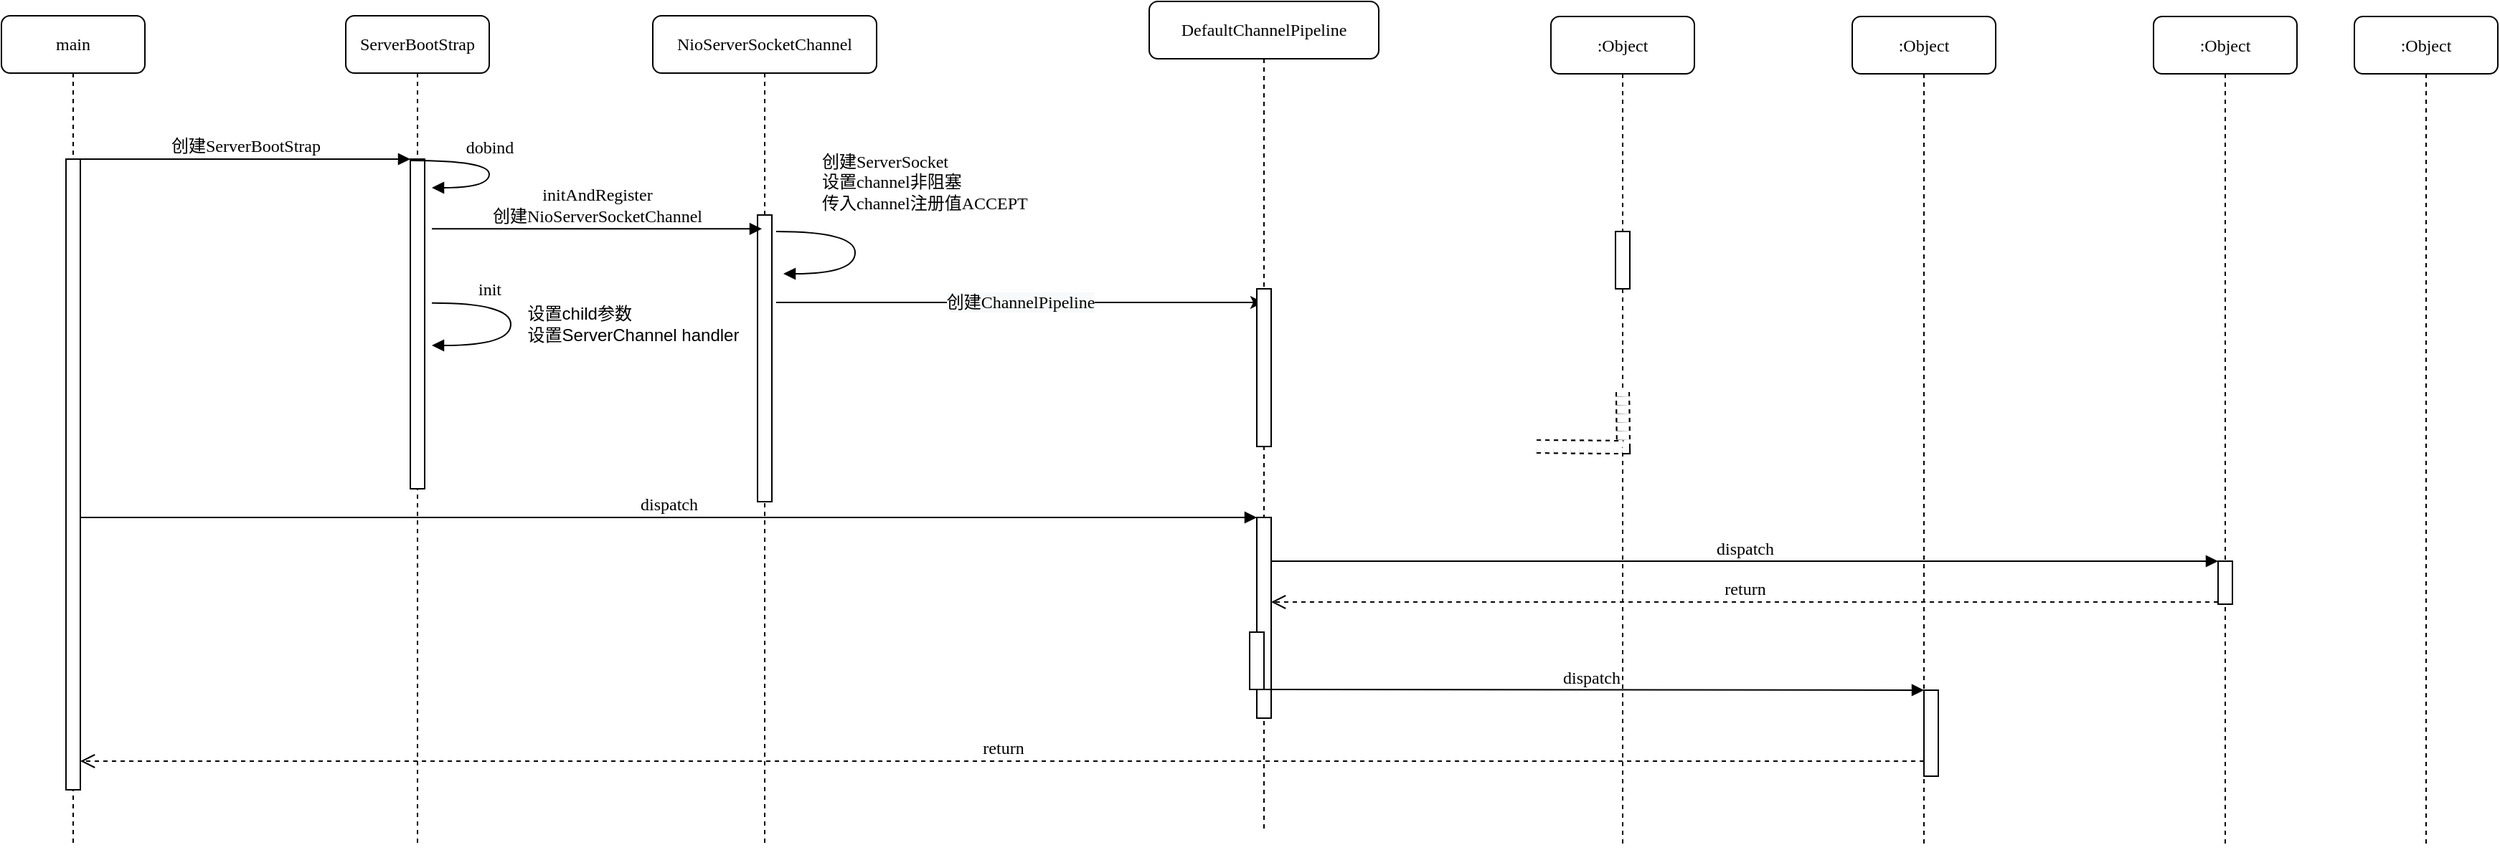<mxfile version="13.7.9" type="device" pages="2"><diagram name="netty启动时序" id="13e1069c-82ec-6db2-03f1-153e76fe0fe0"><mxGraphModel dx="1368" dy="792" grid="1" gridSize="10" guides="1" tooltips="1" connect="1" arrows="1" fold="1" page="1" pageScale="1" pageWidth="3300" pageHeight="2339" background="#ffffff" math="0" shadow="0"><root><mxCell id="0"/><mxCell id="1" parent="0"/><mxCell id="7baba1c4bc27f4b0-2" value="ServerBootStrap" style="shape=umlLifeline;perimeter=lifelinePerimeter;whiteSpace=wrap;html=1;container=1;collapsible=0;recursiveResize=0;outlineConnect=0;rounded=1;shadow=0;comic=0;labelBackgroundColor=none;strokeWidth=1;fontFamily=Verdana;fontSize=12;align=center;" parent="1" vertex="1"><mxGeometry x="460" y="80" width="100" height="580" as="geometry"/></mxCell><mxCell id="7baba1c4bc27f4b0-10" value="" style="html=1;points=[];perimeter=orthogonalPerimeter;rounded=0;shadow=0;comic=0;labelBackgroundColor=none;strokeWidth=1;fontFamily=Verdana;fontSize=12;align=center;" parent="7baba1c4bc27f4b0-2" vertex="1"><mxGeometry x="45" y="100" width="10" height="230" as="geometry"/></mxCell><mxCell id="7baba1c4bc27f4b0-3" value="NioServerSocketChannel" style="shape=umlLifeline;perimeter=lifelinePerimeter;whiteSpace=wrap;html=1;container=1;collapsible=0;recursiveResize=0;outlineConnect=0;rounded=1;shadow=0;comic=0;labelBackgroundColor=none;strokeWidth=1;fontFamily=Verdana;fontSize=12;align=center;" parent="1" vertex="1"><mxGeometry x="674" y="80" width="156" height="580" as="geometry"/></mxCell><mxCell id="7baba1c4bc27f4b0-13" value="" style="html=1;points=[];perimeter=orthogonalPerimeter;rounded=0;shadow=0;comic=0;labelBackgroundColor=none;strokeWidth=1;fontFamily=Verdana;fontSize=12;align=center;" parent="7baba1c4bc27f4b0-3" vertex="1"><mxGeometry x="73" y="139" width="10" height="200" as="geometry"/></mxCell><mxCell id="vocWT8wVsF9zGTg8BKTi-4" value="&#10;&#10;&lt;span style=&quot;color: rgb(0, 0, 0); font-family: verdana; font-size: 12px; font-style: normal; font-weight: 400; letter-spacing: normal; text-align: left; text-indent: 0px; text-transform: none; word-spacing: 0px; background-color: rgb(248, 249, 250); display: inline; float: none;&quot;&gt;创建ChannelPipeline&lt;/span&gt;&#10;&#10;" style="endArrow=classic;html=1;" edge="1" parent="7baba1c4bc27f4b0-3" target="7baba1c4bc27f4b0-4"><mxGeometry width="50" height="50" relative="1" as="geometry"><mxPoint x="86" y="200" as="sourcePoint"/><mxPoint x="446" y="200" as="targetPoint"/></mxGeometry></mxCell><mxCell id="7baba1c4bc27f4b0-4" value="DefaultChannelPipeline" style="shape=umlLifeline;perimeter=lifelinePerimeter;whiteSpace=wrap;html=1;container=1;collapsible=0;recursiveResize=0;outlineConnect=0;rounded=1;shadow=0;comic=0;labelBackgroundColor=none;strokeWidth=1;fontFamily=Verdana;fontSize=12;align=center;" parent="1" vertex="1"><mxGeometry x="1020" y="70" width="160" height="580" as="geometry"/></mxCell><mxCell id="7baba1c4bc27f4b0-16" value="" style="html=1;points=[];perimeter=orthogonalPerimeter;rounded=0;shadow=0;comic=0;labelBackgroundColor=none;strokeWidth=1;fontFamily=Verdana;fontSize=12;align=center;" parent="7baba1c4bc27f4b0-4" vertex="1"><mxGeometry x="75" y="200.5" width="10" height="110" as="geometry"/></mxCell><mxCell id="7baba1c4bc27f4b0-22" value="" style="html=1;points=[];perimeter=orthogonalPerimeter;rounded=0;shadow=0;comic=0;labelBackgroundColor=none;strokeWidth=1;fontFamily=Verdana;fontSize=12;align=center;" parent="7baba1c4bc27f4b0-4" vertex="1"><mxGeometry x="75" y="360" width="10" height="140" as="geometry"/></mxCell><mxCell id="7baba1c4bc27f4b0-5" value=":Object" style="shape=umlLifeline;perimeter=lifelinePerimeter;whiteSpace=wrap;html=1;container=1;collapsible=0;recursiveResize=0;outlineConnect=0;rounded=1;shadow=0;comic=0;labelBackgroundColor=none;strokeWidth=1;fontFamily=Verdana;fontSize=12;align=center;" parent="1" vertex="1"><mxGeometry x="1300" y="80.5" width="100" height="580" as="geometry"/></mxCell><mxCell id="7baba1c4bc27f4b0-6" value=":Object" style="shape=umlLifeline;perimeter=lifelinePerimeter;whiteSpace=wrap;html=1;container=1;collapsible=0;recursiveResize=0;outlineConnect=0;rounded=1;shadow=0;comic=0;labelBackgroundColor=none;strokeWidth=1;fontFamily=Verdana;fontSize=12;align=center;" parent="1" vertex="1"><mxGeometry x="1510" y="80.5" width="100" height="580" as="geometry"/></mxCell><mxCell id="7baba1c4bc27f4b0-7" value=":Object" style="shape=umlLifeline;perimeter=lifelinePerimeter;whiteSpace=wrap;html=1;container=1;collapsible=0;recursiveResize=0;outlineConnect=0;rounded=1;shadow=0;comic=0;labelBackgroundColor=none;strokeWidth=1;fontFamily=Verdana;fontSize=12;align=center;" parent="1" vertex="1"><mxGeometry x="1720" y="80.5" width="100" height="580" as="geometry"/></mxCell><mxCell id="7baba1c4bc27f4b0-8" value="main" style="shape=umlLifeline;perimeter=lifelinePerimeter;whiteSpace=wrap;html=1;container=1;collapsible=0;recursiveResize=0;outlineConnect=0;rounded=1;shadow=0;comic=0;labelBackgroundColor=none;strokeWidth=1;fontFamily=Verdana;fontSize=12;align=center;" parent="1" vertex="1"><mxGeometry x="220" y="80" width="100" height="580" as="geometry"/></mxCell><mxCell id="7baba1c4bc27f4b0-9" value="" style="html=1;points=[];perimeter=orthogonalPerimeter;rounded=0;shadow=0;comic=0;labelBackgroundColor=none;strokeWidth=1;fontFamily=Verdana;fontSize=12;align=center;" parent="7baba1c4bc27f4b0-8" vertex="1"><mxGeometry x="45" y="100" width="10" height="440" as="geometry"/></mxCell><mxCell id="7baba1c4bc27f4b0-19" value="" style="html=1;points=[];perimeter=orthogonalPerimeter;rounded=0;shadow=0;comic=0;labelBackgroundColor=none;strokeWidth=1;fontFamily=Verdana;fontSize=12;align=center;" parent="1" vertex="1"><mxGeometry x="1345" y="230.5" width="10" height="40" as="geometry"/></mxCell><mxCell id="7baba1c4bc27f4b0-23" value="dispatch" style="html=1;verticalAlign=bottom;endArrow=block;entryX=0;entryY=0;labelBackgroundColor=none;fontFamily=Verdana;fontSize=12;" parent="1" source="7baba1c4bc27f4b0-9" target="7baba1c4bc27f4b0-22" edge="1"><mxGeometry relative="1" as="geometry"><mxPoint x="730" y="420" as="sourcePoint"/></mxGeometry></mxCell><mxCell id="7baba1c4bc27f4b0-25" value="" style="html=1;points=[];perimeter=orthogonalPerimeter;rounded=0;shadow=0;comic=0;labelBackgroundColor=none;strokeColor=#000000;strokeWidth=1;fillColor=#FFFFFF;fontFamily=Verdana;fontSize=12;fontColor=#000000;align=center;" parent="1" vertex="1"><mxGeometry x="1765" y="460.5" width="10" height="30" as="geometry"/></mxCell><mxCell id="7baba1c4bc27f4b0-26" value="dispatch" style="html=1;verticalAlign=bottom;endArrow=block;entryX=0;entryY=0;labelBackgroundColor=none;fontFamily=Verdana;fontSize=12;" parent="1" source="7baba1c4bc27f4b0-22" target="7baba1c4bc27f4b0-25" edge="1"><mxGeometry relative="1" as="geometry"><mxPoint x="1470" y="339.5" as="sourcePoint"/></mxGeometry></mxCell><mxCell id="7baba1c4bc27f4b0-27" value="return" style="html=1;verticalAlign=bottom;endArrow=open;dashed=1;endSize=8;exitX=0;exitY=0.95;labelBackgroundColor=none;fontFamily=Verdana;fontSize=12;" parent="1" source="7baba1c4bc27f4b0-25" target="7baba1c4bc27f4b0-22" edge="1"><mxGeometry relative="1" as="geometry"><mxPoint x="1470" y="415.5" as="targetPoint"/></mxGeometry></mxCell><mxCell id="7baba1c4bc27f4b0-28" value="" style="html=1;points=[];perimeter=orthogonalPerimeter;rounded=0;shadow=0;comic=0;labelBackgroundColor=none;strokeWidth=1;fontFamily=Verdana;fontSize=12;align=center;" parent="1" vertex="1"><mxGeometry x="1560" y="550.5" width="10" height="60" as="geometry"/></mxCell><mxCell id="7baba1c4bc27f4b0-29" value="dispatch" style="html=1;verticalAlign=bottom;endArrow=block;entryX=0;entryY=0;labelBackgroundColor=none;fontFamily=Verdana;fontSize=12;edgeStyle=elbowEdgeStyle;elbow=vertical;" parent="1" source="7baba1c4bc27f4b0-37" target="7baba1c4bc27f4b0-28" edge="1"><mxGeometry relative="1" as="geometry"><mxPoint x="1340" y="549.5" as="sourcePoint"/></mxGeometry></mxCell><mxCell id="7baba1c4bc27f4b0-30" value="return" style="html=1;verticalAlign=bottom;endArrow=open;dashed=1;endSize=8;labelBackgroundColor=none;fontFamily=Verdana;fontSize=12;edgeStyle=elbowEdgeStyle;elbow=vertical;" parent="1" source="7baba1c4bc27f4b0-28" target="7baba1c4bc27f4b0-9" edge="1"><mxGeometry relative="1" as="geometry"><mxPoint x="1020" y="626" as="targetPoint"/><Array as="points"><mxPoint x="760" y="600"/><mxPoint x="860" y="590"/><mxPoint x="730" y="600"/><mxPoint x="620" y="600"/><mxPoint x="790" y="600"/></Array></mxGeometry></mxCell><mxCell id="7baba1c4bc27f4b0-11" value="创建ServerBootStrap" style="html=1;verticalAlign=bottom;endArrow=block;entryX=0;entryY=0;labelBackgroundColor=none;fontFamily=Verdana;fontSize=12;edgeStyle=elbowEdgeStyle;elbow=vertical;" parent="1" source="7baba1c4bc27f4b0-9" target="7baba1c4bc27f4b0-10" edge="1"><mxGeometry relative="1" as="geometry"><mxPoint x="440" y="190" as="sourcePoint"/></mxGeometry></mxCell><mxCell id="7baba1c4bc27f4b0-37" value="" style="html=1;points=[];perimeter=orthogonalPerimeter;rounded=0;shadow=0;comic=0;labelBackgroundColor=none;strokeWidth=1;fontFamily=Verdana;fontSize=12;align=center;" parent="1" vertex="1"><mxGeometry x="1090" y="510" width="10" height="40" as="geometry"/></mxCell><mxCell id="VeB_4OUwKlKavgNWQBRJ-1" value=":Object" style="shape=umlLifeline;perimeter=lifelinePerimeter;whiteSpace=wrap;html=1;container=1;collapsible=0;recursiveResize=0;outlineConnect=0;rounded=1;shadow=0;comic=0;labelBackgroundColor=none;strokeWidth=1;fontFamily=Verdana;fontSize=12;align=center;" vertex="1" parent="1"><mxGeometry x="1860" y="80.5" width="100" height="580" as="geometry"/></mxCell><mxCell id="VeB_4OUwKlKavgNWQBRJ-13" value="" style="shape=filledEdge;rounded=0;fixDash=1;endArrow=none;strokeWidth=10;fillColor=#ffffff;edgeStyle=orthogonalEdgeStyle;dashed=1;" edge="1" parent="1"><mxGeometry width="60" height="40" relative="1" as="geometry"><mxPoint x="1290" y="380.5" as="sourcePoint"/><mxPoint x="1350" y="340.5" as="targetPoint"/></mxGeometry></mxCell><mxCell id="VeB_4OUwKlKavgNWQBRJ-14" value="" style="shape=filledEdge;rounded=0;fixDash=1;endArrow=none;strokeWidth=10;fillColor=#ffffff;edgeStyle=orthogonalEdgeStyle;dashed=1;" edge="1" parent="1"><mxGeometry width="60" height="40" relative="1" as="geometry"><mxPoint x="1290" y="380.5" as="sourcePoint"/><mxPoint x="1350" y="340.5" as="targetPoint"/></mxGeometry></mxCell><mxCell id="VeB_4OUwKlKavgNWQBRJ-15" value="dobind" style="html=1;verticalAlign=bottom;endArrow=block;labelBackgroundColor=none;fontFamily=Verdana;fontSize=12;elbow=vertical;edgeStyle=orthogonalEdgeStyle;curved=1;exitX=1.038;exitY=0.345;exitPerimeter=0;" edge="1" parent="1"><mxGeometry x="-0.038" relative="1" as="geometry"><mxPoint x="505.38" y="181.03" as="sourcePoint"/><mxPoint x="520" y="200" as="targetPoint"/><Array as="points"><mxPoint x="560" y="181"/><mxPoint x="560" y="200"/></Array><mxPoint as="offset"/></mxGeometry></mxCell><mxCell id="VeB_4OUwKlKavgNWQBRJ-16" value="initAndRegister&lt;br&gt;创建NioServerSocketChannel" style="html=1;verticalAlign=bottom;endArrow=block;labelBackgroundColor=none;fontFamily=Verdana;fontSize=12;edgeStyle=elbowEdgeStyle;elbow=vertical;" edge="1" parent="1"><mxGeometry relative="1" as="geometry"><mxPoint x="520" y="228.67" as="sourcePoint"/><Array as="points"><mxPoint x="525" y="228.67"/></Array><mxPoint x="750" y="229" as="targetPoint"/></mxGeometry></mxCell><mxCell id="VeB_4OUwKlKavgNWQBRJ-17" value="创建ServerSocket&lt;br&gt;设置channel非阻塞&lt;br&gt;传入channel注册值ACCEPT" style="html=1;verticalAlign=bottom;endArrow=block;labelBackgroundColor=none;fontFamily=Verdana;fontSize=12;elbow=vertical;edgeStyle=orthogonalEdgeStyle;curved=1;exitX=1.038;exitY=0.345;exitPerimeter=0;align=left;" edge="1" parent="1"><mxGeometry x="-0.579" y="11" relative="1" as="geometry"><mxPoint x="760.0" y="230.5" as="sourcePoint"/><mxPoint x="765" y="260" as="targetPoint"/><Array as="points"><mxPoint x="815" y="231"/><mxPoint x="815" y="260"/></Array><mxPoint x="1" as="offset"/></mxGeometry></mxCell><mxCell id="VeB_4OUwKlKavgNWQBRJ-18" value="init" style="html=1;verticalAlign=bottom;endArrow=block;labelBackgroundColor=none;fontFamily=Verdana;fontSize=12;elbow=vertical;edgeStyle=orthogonalEdgeStyle;curved=1;exitX=1.038;exitY=0.345;exitPerimeter=0;" edge="1" parent="1"><mxGeometry x="-0.427" relative="1" as="geometry"><mxPoint x="520.0" y="280.43" as="sourcePoint"/><mxPoint x="520" y="310" as="targetPoint"/><Array as="points"><mxPoint x="575" y="280"/><mxPoint x="575" y="310"/></Array><mxPoint as="offset"/></mxGeometry></mxCell><mxCell id="VeB_4OUwKlKavgNWQBRJ-20" value="&lt;div style=&quot;text-align: left&quot;&gt;&lt;span&gt;设置child参数&lt;/span&gt;&lt;/div&gt;&lt;div style=&quot;text-align: left&quot;&gt;&lt;span&gt;设置ServerChannel handler&lt;/span&gt;&lt;/div&gt;" style="text;html=1;align=center;verticalAlign=middle;resizable=0;points=[];autosize=1;" vertex="1" parent="1"><mxGeometry x="580" y="280" width="160" height="30" as="geometry"/></mxCell></root></mxGraphModel></diagram><diagram id="vvWpgP1HEdIRoRtea1VG" name="netty启动流程"><mxGraphModel dx="1026" dy="594" grid="1" gridSize="10" guides="1" tooltips="1" connect="1" arrows="1" fold="1" page="1" pageScale="1" pageWidth="3300" pageHeight="2339" math="0" shadow="0"><root><mxCell id="OLAwzN8RE4BZhWlyMLyC-0"/><mxCell id="OLAwzN8RE4BZhWlyMLyC-1" parent="OLAwzN8RE4BZhWlyMLyC-0"/><mxCell id="OLAwzN8RE4BZhWlyMLyC-2" value="开始" style="ellipse;whiteSpace=wrap;html=1;rounded=1;strokeColor=#000000;fillColor=#ffffff;" vertex="1" parent="OLAwzN8RE4BZhWlyMLyC-1"><mxGeometry x="390" y="70" width="100" height="30" as="geometry"/></mxCell><mxCell id="OLAwzN8RE4BZhWlyMLyC-3" value="" style="rounded=1;whiteSpace=wrap;html=1;strokeColor=#000000;fillColor=#ffffff;" vertex="1" parent="OLAwzN8RE4BZhWlyMLyC-1"><mxGeometry x="380" y="130" width="120" height="60" as="geometry"/></mxCell></root></mxGraphModel></diagram></mxfile>